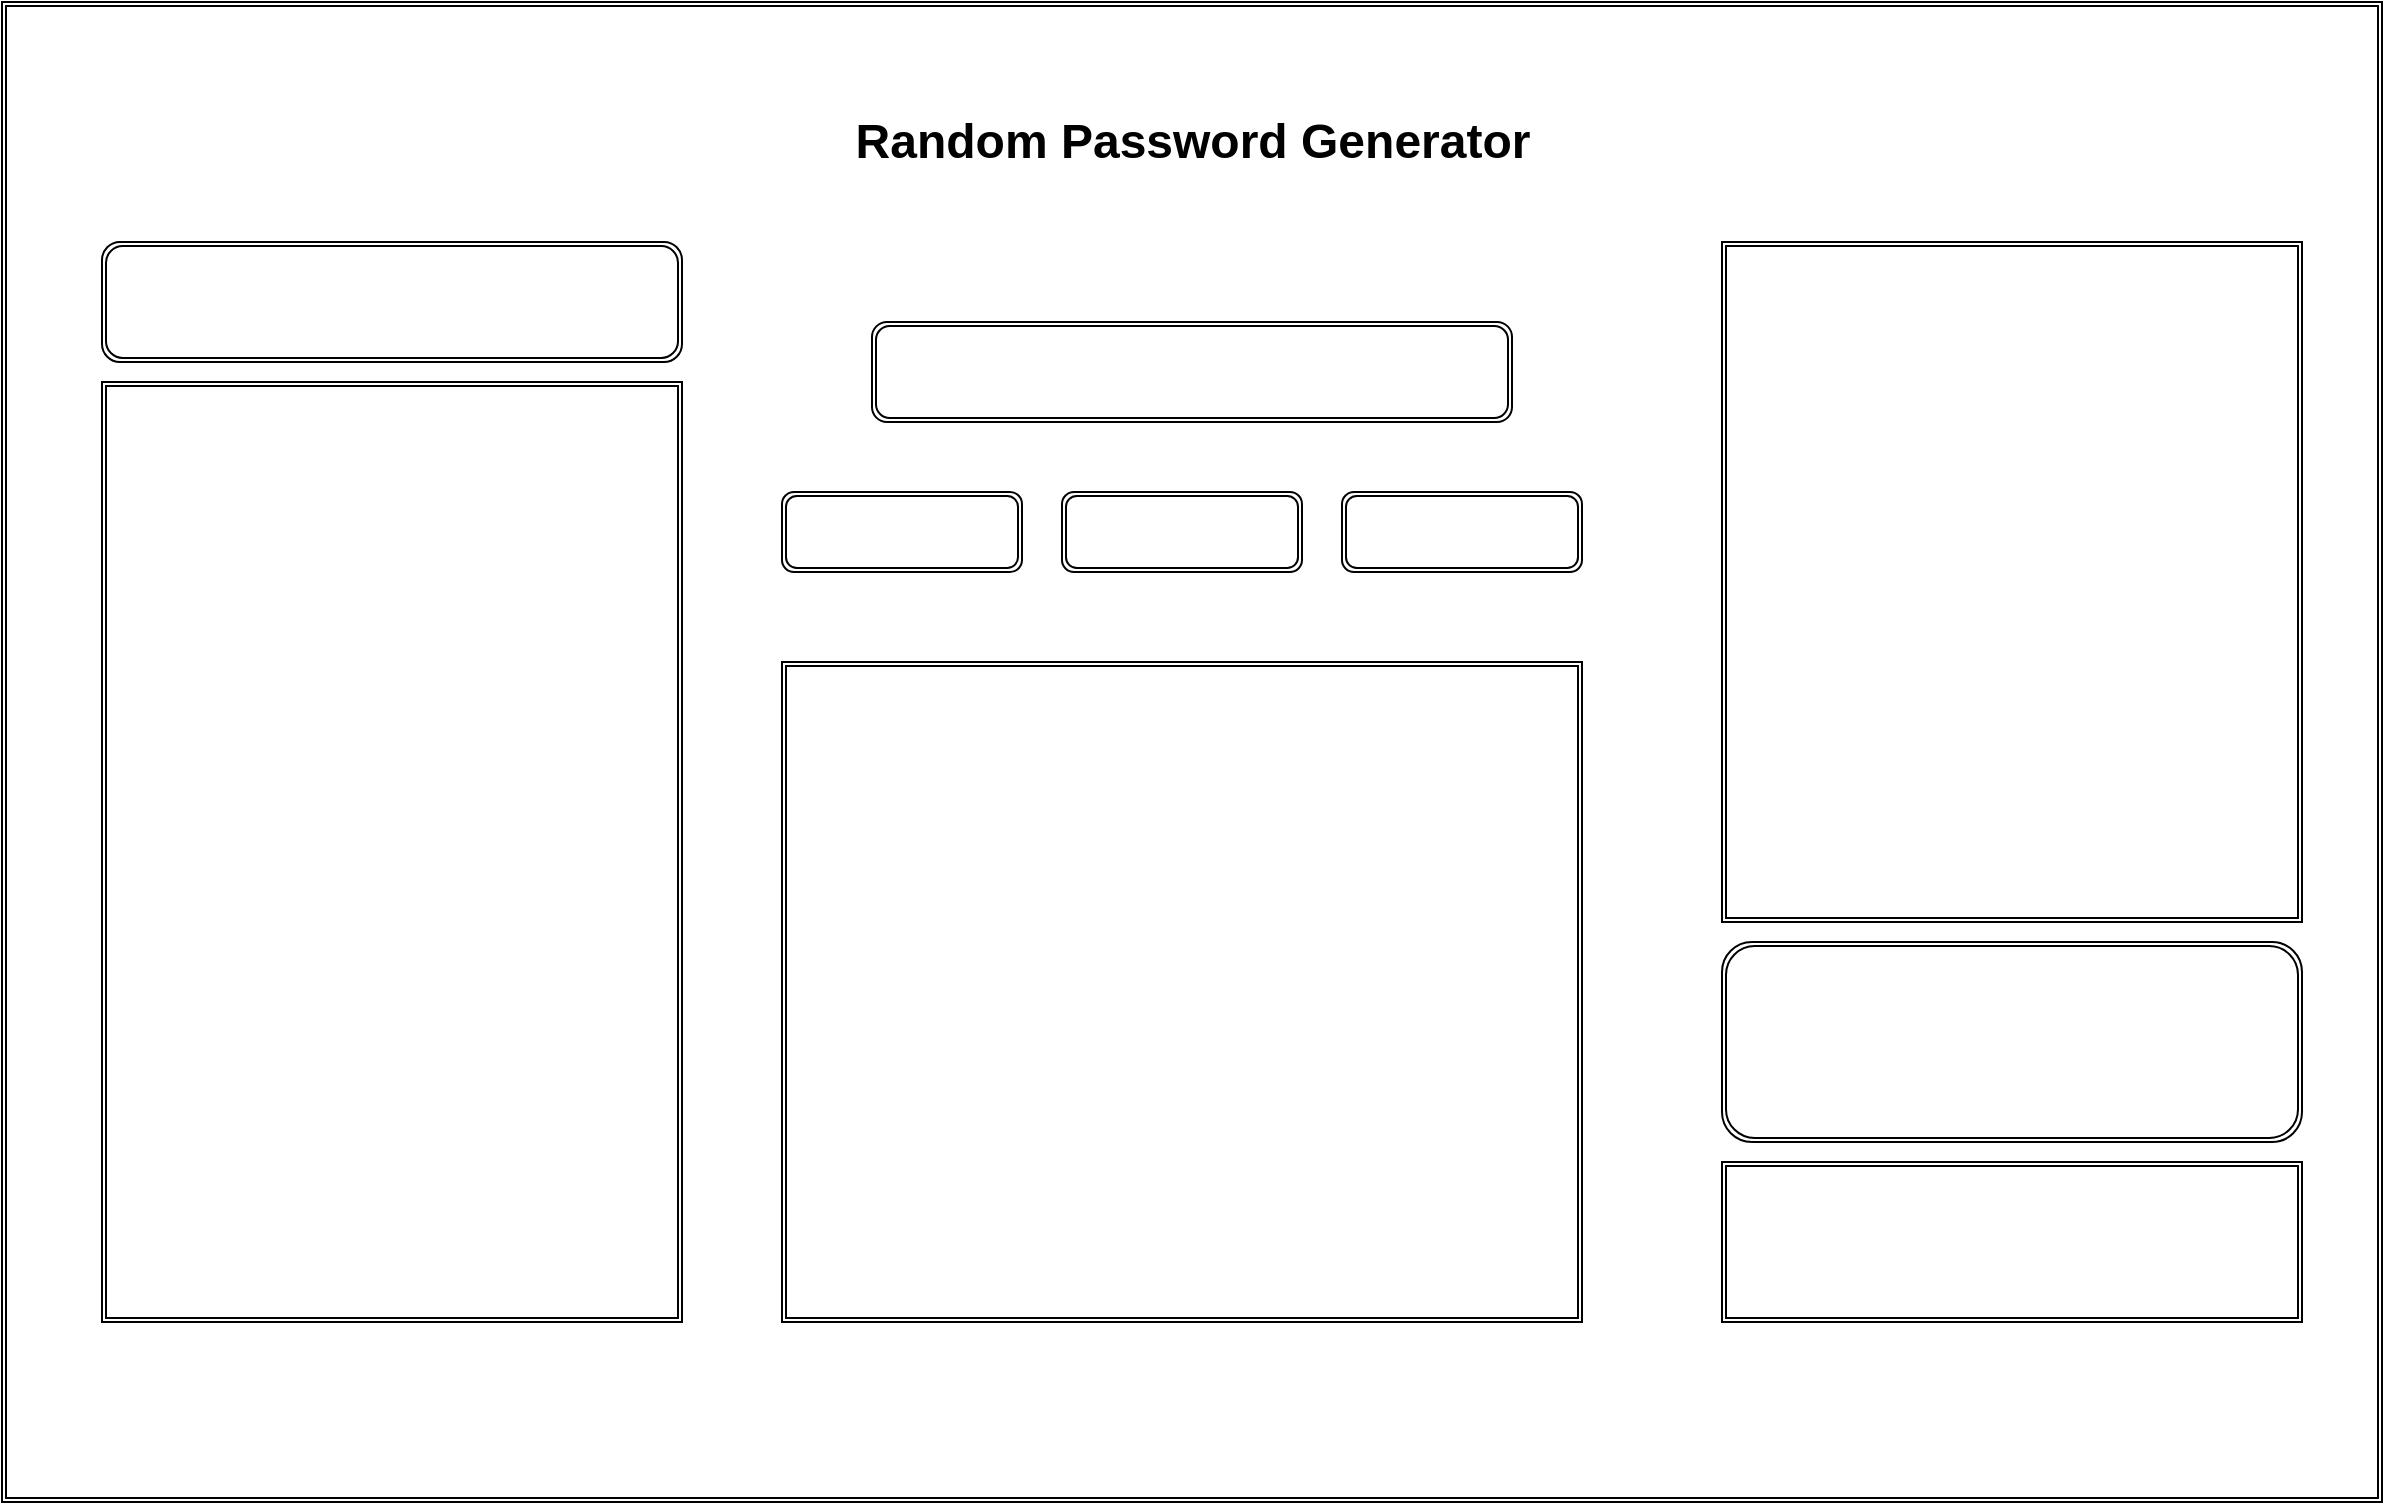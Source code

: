 <mxfile>
    <diagram id="WcydfH9yQhJuX-YjwVGJ" name="Page-1">
        <mxGraphModel dx="2066" dy="779" grid="1" gridSize="10" guides="1" tooltips="1" connect="1" arrows="1" fold="1" page="1" pageScale="1" pageWidth="850" pageHeight="1100" math="0" shadow="0">
            <root>
                <mxCell id="0"/>
                <mxCell id="1" parent="0"/>
                <mxCell id="3" value="" style="shape=ext;double=1;rounded=0;whiteSpace=wrap;html=1;movable=0;resizable=0;rotatable=0;deletable=0;editable=0;connectable=0;" vertex="1" parent="1">
                    <mxGeometry x="-200" y="20" width="1190" height="750" as="geometry"/>
                </mxCell>
                <mxCell id="5" value="Random Password Generator" style="text;strokeColor=none;fillColor=none;html=1;fontSize=24;fontStyle=1;verticalAlign=middle;align=center;" vertex="1" parent="1">
                    <mxGeometry x="207.5" y="70" width="375" height="40" as="geometry"/>
                </mxCell>
                <mxCell id="8" value="" style="shape=ext;double=1;rounded=1;whiteSpace=wrap;html=1;" vertex="1" parent="1">
                    <mxGeometry x="-150" y="140" width="290" height="60" as="geometry"/>
                </mxCell>
                <mxCell id="10" value="" style="shape=ext;double=1;rounded=1;whiteSpace=wrap;html=1;" vertex="1" parent="1">
                    <mxGeometry x="235" y="180" width="320" height="50" as="geometry"/>
                </mxCell>
                <mxCell id="13" value="" style="shape=ext;double=1;rounded=1;whiteSpace=wrap;html=1;" vertex="1" parent="1">
                    <mxGeometry x="190" y="265" width="120" height="40" as="geometry"/>
                </mxCell>
                <mxCell id="14" value="" style="shape=ext;double=1;rounded=1;whiteSpace=wrap;html=1;" vertex="1" parent="1">
                    <mxGeometry x="330" y="265" width="120" height="40" as="geometry"/>
                </mxCell>
                <mxCell id="15" value="" style="shape=ext;double=1;rounded=1;whiteSpace=wrap;html=1;" vertex="1" parent="1">
                    <mxGeometry x="470" y="265" width="120" height="40" as="geometry"/>
                </mxCell>
                <mxCell id="19" value="" style="shape=ext;double=1;rounded=0;whiteSpace=wrap;html=1;" vertex="1" parent="1">
                    <mxGeometry x="660" y="140" width="290" height="340" as="geometry"/>
                </mxCell>
                <mxCell id="21" value="" style="shape=ext;double=1;rounded=0;whiteSpace=wrap;html=1;" vertex="1" parent="1">
                    <mxGeometry x="-150" y="210" width="290" height="470" as="geometry"/>
                </mxCell>
                <mxCell id="22" value="" style="shape=ext;double=1;rounded=0;whiteSpace=wrap;html=1;" vertex="1" parent="1">
                    <mxGeometry x="190" y="350" width="400" height="330" as="geometry"/>
                </mxCell>
                <mxCell id="23" value="" style="shape=ext;double=1;rounded=1;whiteSpace=wrap;html=1;" vertex="1" parent="1">
                    <mxGeometry x="660" y="490" width="290" height="100" as="geometry"/>
                </mxCell>
                <mxCell id="24" value="" style="shape=ext;double=1;rounded=0;whiteSpace=wrap;html=1;" vertex="1" parent="1">
                    <mxGeometry x="660" y="600" width="290" height="80" as="geometry"/>
                </mxCell>
            </root>
        </mxGraphModel>
    </diagram>
</mxfile>